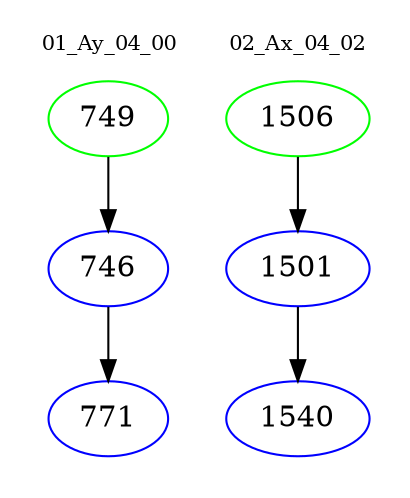 digraph{
subgraph cluster_0 {
color = white
label = "01_Ay_04_00";
fontsize=10;
T0_749 [label="749", color="green"]
T0_749 -> T0_746 [color="black"]
T0_746 [label="746", color="blue"]
T0_746 -> T0_771 [color="black"]
T0_771 [label="771", color="blue"]
}
subgraph cluster_1 {
color = white
label = "02_Ax_04_02";
fontsize=10;
T1_1506 [label="1506", color="green"]
T1_1506 -> T1_1501 [color="black"]
T1_1501 [label="1501", color="blue"]
T1_1501 -> T1_1540 [color="black"]
T1_1540 [label="1540", color="blue"]
}
}
